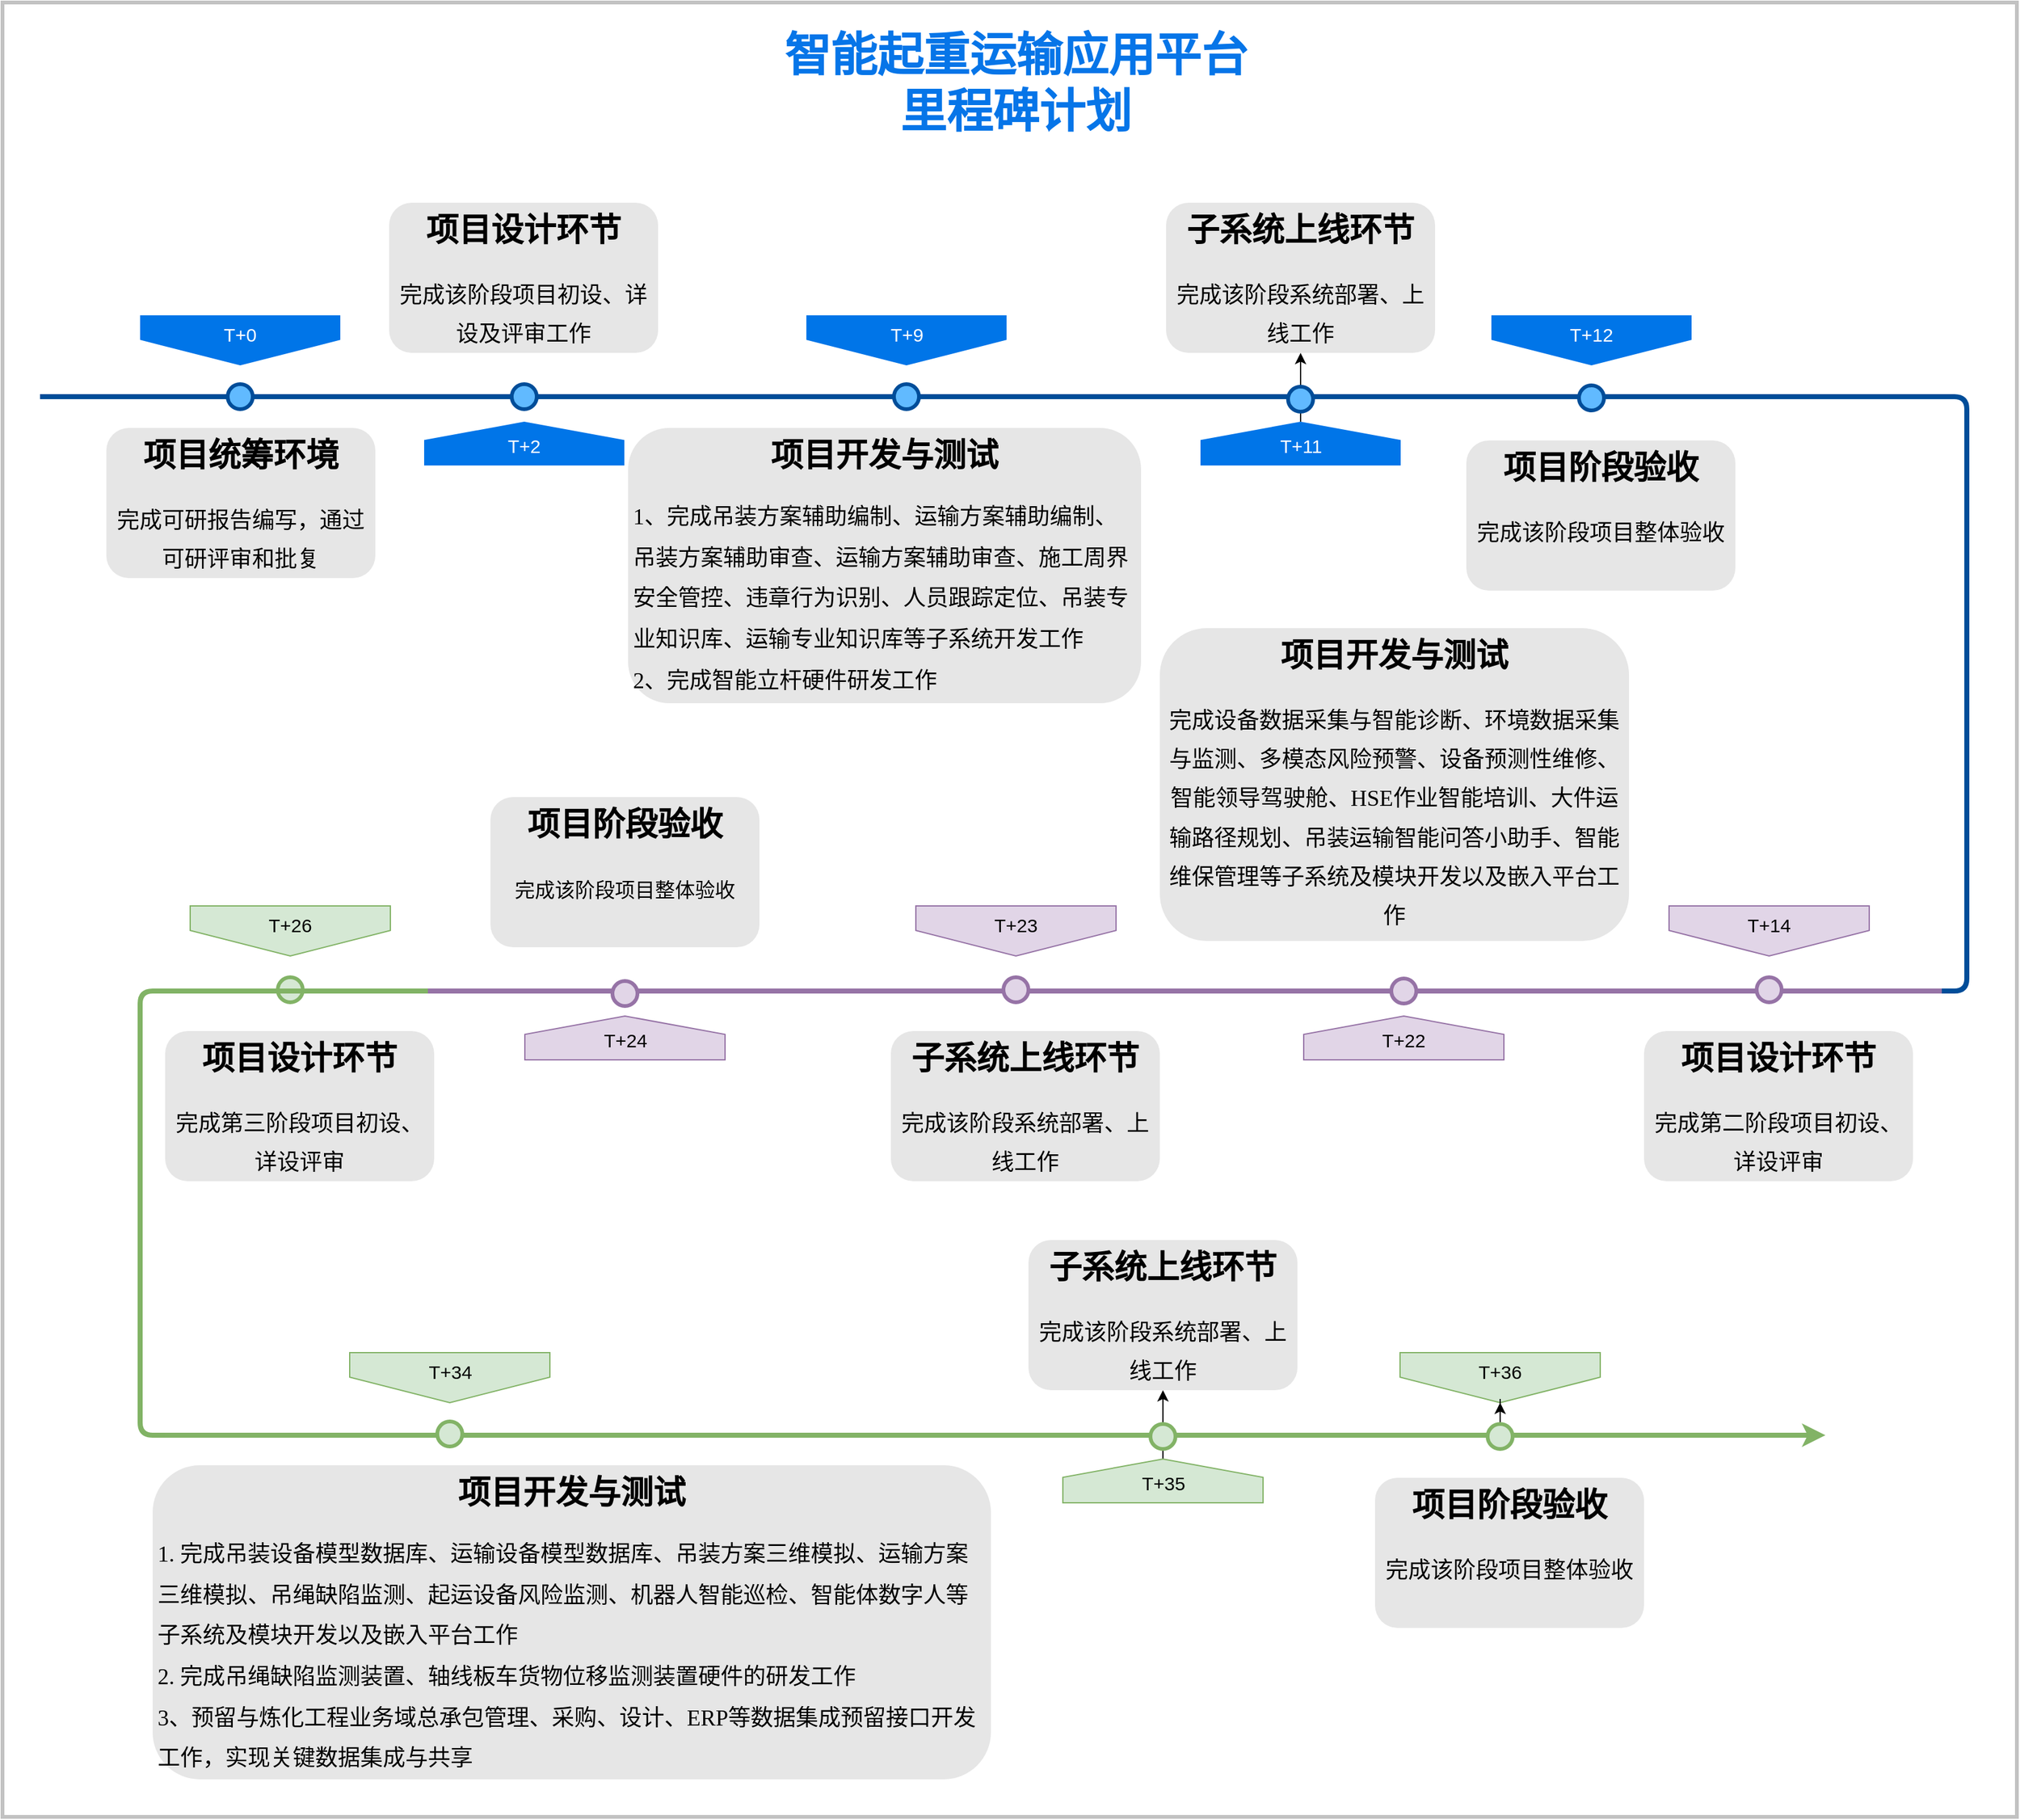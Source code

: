 <mxfile version="27.0.6">
  <diagram name="Page-1" id="82e54ff1-d628-8f03-85c4-9753963a91cd">
    <mxGraphModel dx="2177" dy="1597" grid="1" gridSize="10" guides="1" tooltips="1" connect="1" arrows="1" fold="1" page="1" pageScale="1" pageWidth="1100" pageHeight="850" background="none" math="0" shadow="0">
      <root>
        <mxCell id="0" />
        <mxCell id="1" parent="0" />
        <mxCell id="SHuIpdKcT1kZriQsqeFp-46" value="" style="rounded=0;whiteSpace=wrap;html=1;strokeColor=light-dark(#c2c2c2, #ededed);strokeWidth=3;" vertex="1" parent="1">
          <mxGeometry x="10" y="90" width="1610" height="1450" as="geometry" />
        </mxCell>
        <mxCell id="4ec97bd9e5d20128-1" value="" style="line;strokeWidth=4;html=1;fillColor=none;fontSize=28;fontColor=#004D99;strokeColor=#004D99;" parent="1" vertex="1">
          <mxGeometry x="40" y="400" width="1390" height="10" as="geometry" />
        </mxCell>
        <mxCell id="4ec97bd9e5d20128-5" value="T+0" style="shape=offPageConnector;whiteSpace=wrap;html=1;fillColor=#0075E8;fontSize=15;fontColor=#FFFFFF;size=0.509;verticalAlign=top;strokeColor=none;" parent="1" vertex="1">
          <mxGeometry x="120" y="340" width="160" height="40" as="geometry" />
        </mxCell>
        <mxCell id="4ec97bd9e5d20128-6" value="&lt;span&gt;T+9&lt;/span&gt;" style="shape=offPageConnector;whiteSpace=wrap;html=1;fillColor=#0075E8;fontSize=15;fontColor=#FFFFFF;size=0.509;verticalAlign=top;strokeColor=none;" parent="1" vertex="1">
          <mxGeometry x="652.5" y="340" width="160" height="40" as="geometry" />
        </mxCell>
        <mxCell id="4ec97bd9e5d20128-7" value="&lt;span&gt;T+2&lt;/span&gt;" style="shape=offPageConnector;whiteSpace=wrap;html=1;fillColor=#0075E8;fontSize=15;fontColor=#FFFFFF;size=0.418;flipV=1;verticalAlign=bottom;strokeColor=none;spacingBottom=4;" parent="1" vertex="1">
          <mxGeometry x="347" y="425" width="160" height="35" as="geometry" />
        </mxCell>
        <mxCell id="SHuIpdKcT1kZriQsqeFp-10" value="" style="edgeStyle=orthogonalEdgeStyle;rounded=0;orthogonalLoop=1;jettySize=auto;html=1;" edge="1" parent="1" source="4ec97bd9e5d20128-8" target="4ec97bd9e5d20128-18">
          <mxGeometry relative="1" as="geometry" />
        </mxCell>
        <mxCell id="4ec97bd9e5d20128-8" value="&lt;span&gt;T+11&lt;/span&gt;" style="shape=offPageConnector;whiteSpace=wrap;html=1;fillColor=#0075E8;fontSize=15;fontColor=#FFFFFF;size=0.418;flipV=1;verticalAlign=bottom;strokeColor=none;spacingBottom=4;" parent="1" vertex="1">
          <mxGeometry x="967.5" y="425" width="160" height="35" as="geometry" />
        </mxCell>
        <mxCell id="4ec97bd9e5d20128-9" value="" style="ellipse;whiteSpace=wrap;html=1;fillColor=#61BAFF;fontSize=28;fontColor=#004D99;strokeWidth=3;strokeColor=#004D99;" parent="1" vertex="1">
          <mxGeometry x="190" y="395" width="20" height="20" as="geometry" />
        </mxCell>
        <mxCell id="4ec97bd9e5d20128-10" value="" style="ellipse;whiteSpace=wrap;html=1;fillColor=#61BAFF;fontSize=28;fontColor=#004D99;strokeWidth=3;strokeColor=#004D99;" parent="1" vertex="1">
          <mxGeometry x="417" y="395" width="20" height="20" as="geometry" />
        </mxCell>
        <mxCell id="4ec97bd9e5d20128-11" value="" style="ellipse;whiteSpace=wrap;html=1;fillColor=#61BAFF;fontSize=28;fontColor=#004D99;strokeWidth=3;strokeColor=#004D99;" parent="1" vertex="1">
          <mxGeometry x="722.5" y="395" width="20" height="20" as="geometry" />
        </mxCell>
        <mxCell id="4ec97bd9e5d20128-13" value="" style="ellipse;whiteSpace=wrap;html=1;fillColor=#61BAFF;fontSize=28;fontColor=#004D99;strokeWidth=3;strokeColor=#004D99;" parent="1" vertex="1">
          <mxGeometry x="1037.5" y="397" width="20" height="20" as="geometry" />
        </mxCell>
        <mxCell id="4ec97bd9e5d20128-14" value="&lt;h1&gt;项目统筹环境&lt;/h1&gt;&lt;h1&gt;&lt;span style=&quot;font-family: 仿宋; text-align: start; text-indent: 44pt; background-color: transparent; color: light-dark(rgb(0, 0, 0), rgb(237, 237, 237)); font-weight: normal;&quot;&gt;&lt;font style=&quot;font-size: 18px;&quot;&gt;完成可研报告编写，通过可研评审和批复&lt;/font&gt;&lt;/span&gt;&lt;/h1&gt;" style="text;html=1;spacing=5;spacingTop=-20;whiteSpace=wrap;overflow=hidden;strokeColor=none;strokeWidth=3;fillColor=#E6E6E6;fontSize=13;fontColor=#000000;align=center;rounded=1;" parent="1" vertex="1">
          <mxGeometry x="93" y="430" width="215" height="120" as="geometry" />
        </mxCell>
        <mxCell id="4ec97bd9e5d20128-16" value="&lt;h1&gt;项目设计环节&lt;/h1&gt;&lt;h1&gt;&lt;span style=&quot;font-family: 仿宋; text-align: start; text-indent: 44pt; background-color: transparent; color: light-dark(rgb(0, 0, 0), rgb(237, 237, 237)); font-weight: normal;&quot;&gt;&lt;font style=&quot;font-size: 18px;&quot;&gt;完成该阶段项目初设、详设及评审工作&lt;/font&gt;&lt;/span&gt;&lt;/h1&gt;" style="text;html=1;spacing=5;spacingTop=-20;whiteSpace=wrap;overflow=hidden;strokeColor=none;strokeWidth=3;fillColor=#E6E6E6;fontSize=13;fontColor=#000000;align=center;rounded=1;" parent="1" vertex="1">
          <mxGeometry x="319" y="250" width="215" height="120" as="geometry" />
        </mxCell>
        <mxCell id="4ec97bd9e5d20128-17" value="&lt;h1&gt;项目开发与测试&lt;/h1&gt;&lt;p style=&quot;margin-top: 0pt; margin-bottom: 0pt; line-height: 23pt; font-family: 宋体; text-align: start;&quot; class=&quot;p&quot;&gt;&lt;font style=&quot;font-size: 18px;&quot;&gt;&lt;span style=&quot;font-family: 仿宋;&quot;&gt;1、&lt;/span&gt;&lt;span style=&quot;font-family: 仿宋;&quot;&gt;完成吊装方案辅助编制、运输方案辅助编制、吊装方案辅助审查、运输方案辅助审查、施工周界安全管控、违章行为识别、人员跟踪定位、吊装专业知识库、运输专业知识库等子系统开发工作&lt;/span&gt;&lt;span style=&quot;font-family: 仿宋;&quot;&gt;&lt;/span&gt;&lt;/font&gt;&lt;/p&gt;&lt;p style=&quot;margin-top: 0pt; margin-bottom: 0pt; line-height: 23pt; font-family: 宋体; text-align: start;&quot; class=&quot;p&quot;&gt;&lt;span style=&quot;font-family: 仿宋;&quot;&gt;&lt;font style=&quot;font-size: 18px;&quot;&gt;2、完成智能立杆硬件研发工作&lt;/font&gt;&lt;/span&gt;&lt;/p&gt;" style="text;html=1;spacing=5;spacingTop=-20;whiteSpace=wrap;overflow=hidden;strokeColor=none;strokeWidth=3;fillColor=#E6E6E6;fontSize=13;fontColor=#000000;align=center;rounded=1;" parent="1" vertex="1">
          <mxGeometry x="510" y="430" width="410" height="220" as="geometry" />
        </mxCell>
        <mxCell id="4ec97bd9e5d20128-18" value="&lt;h1&gt;子系统上线环节&lt;/h1&gt;&lt;h1&gt;&lt;span style=&quot;font-family: 仿宋; text-align: start; text-indent: 44pt; background-color: transparent; color: light-dark(rgb(0, 0, 0), rgb(237, 237, 237)); font-weight: normal;&quot;&gt;&lt;font style=&quot;font-size: 18px;&quot;&gt;完成该阶段系统部署、上线工作&lt;/font&gt;&lt;/span&gt;&lt;/h1&gt;" style="text;html=1;spacing=5;spacingTop=-20;whiteSpace=wrap;overflow=hidden;strokeColor=none;strokeWidth=3;fillColor=#E6E6E6;fontSize=13;fontColor=#000000;align=center;rounded=1;" parent="1" vertex="1">
          <mxGeometry x="940" y="250" width="215" height="120" as="geometry" />
        </mxCell>
        <mxCell id="SHuIpdKcT1kZriQsqeFp-2" value="&lt;span&gt;T+12&lt;/span&gt;" style="shape=offPageConnector;whiteSpace=wrap;html=1;fillColor=#0075E8;fontSize=15;fontColor=#FFFFFF;size=0.509;verticalAlign=top;strokeColor=none;" vertex="1" parent="1">
          <mxGeometry x="1200" y="340" width="160" height="40" as="geometry" />
        </mxCell>
        <mxCell id="SHuIpdKcT1kZriQsqeFp-3" value="" style="ellipse;whiteSpace=wrap;html=1;fillColor=#61BAFF;fontSize=28;fontColor=#004D99;strokeWidth=3;strokeColor=#004D99;" vertex="1" parent="1">
          <mxGeometry x="1270" y="396" width="20" height="20" as="geometry" />
        </mxCell>
        <mxCell id="SHuIpdKcT1kZriQsqeFp-4" value="&lt;h1&gt;项目阶段验收&lt;/h1&gt;&lt;h1&gt;&lt;span style=&quot;font-family: 仿宋; font-weight: 400; text-align: start; text-indent: 44pt; background-color: transparent; color: light-dark(rgb(0, 0, 0), rgb(237, 237, 237));&quot;&gt;&lt;font style=&quot;font-size: 18px;&quot;&gt;完成该阶段项目整体验收&lt;/font&gt;&lt;/span&gt;&lt;/h1&gt;" style="text;html=1;spacing=5;spacingTop=-20;whiteSpace=wrap;overflow=hidden;strokeColor=none;strokeWidth=3;fillColor=#E6E6E6;fontSize=13;fontColor=#000000;align=center;rounded=1;" vertex="1" parent="1">
          <mxGeometry x="1180" y="440" width="215" height="120" as="geometry" />
        </mxCell>
        <mxCell id="SHuIpdKcT1kZriQsqeFp-6" value="" style="line;strokeWidth=4;html=1;fillColor=#e1d5e7;fontSize=28;strokeColor=#9673a6;" vertex="1" parent="1">
          <mxGeometry x="350" y="875" width="1210" height="10" as="geometry" />
        </mxCell>
        <mxCell id="SHuIpdKcT1kZriQsqeFp-7" value="&lt;span&gt;T+14&lt;/span&gt;" style="shape=offPageConnector;whiteSpace=wrap;html=1;fillColor=#e1d5e7;fontSize=15;size=0.509;verticalAlign=top;strokeColor=#9673a6;" vertex="1" parent="1">
          <mxGeometry x="1342" y="812" width="160" height="40" as="geometry" />
        </mxCell>
        <mxCell id="SHuIpdKcT1kZriQsqeFp-8" value="" style="ellipse;whiteSpace=wrap;html=1;fillColor=#e1d5e7;fontSize=28;strokeWidth=3;strokeColor=#9673a6;" vertex="1" parent="1">
          <mxGeometry x="1412" y="869" width="20" height="20" as="geometry" />
        </mxCell>
        <mxCell id="SHuIpdKcT1kZriQsqeFp-9" value="&lt;h1&gt;项目设计环节&lt;/h1&gt;&lt;h1&gt;&lt;span style=&quot;font-family: 仿宋; font-weight: 400; text-align: start; text-indent: 44pt; background-color: transparent; color: light-dark(rgb(0, 0, 0), rgb(237, 237, 237));&quot;&gt;&lt;font style=&quot;font-size: 18px;&quot;&gt;完成第二阶段项目初设、详设评审&lt;/font&gt;&lt;/span&gt;&lt;/h1&gt;" style="text;html=1;spacing=5;spacingTop=-20;whiteSpace=wrap;overflow=hidden;strokeColor=none;strokeWidth=3;fillColor=#E6E6E6;fontSize=13;fontColor=#000000;align=center;rounded=1;" vertex="1" parent="1">
          <mxGeometry x="1322" y="912" width="215" height="120" as="geometry" />
        </mxCell>
        <mxCell id="SHuIpdKcT1kZriQsqeFp-11" value="&lt;h1&gt;项目开发与测试&lt;/h1&gt;&lt;h1&gt;&lt;font style=&quot;font-size: 18px;&quot;&gt;&lt;span style=&quot;text-align: start; text-indent: 44pt; background-color: transparent; color: light-dark(rgb(0, 0, 0), rgb(237, 237, 237)); font-weight: normal; font-family: 仿宋;&quot;&gt;完成设备数据采&lt;/span&gt;&lt;span style=&quot;text-align: start; text-indent: 44pt; background-color: transparent; color: light-dark(rgb(0, 0, 0), rgb(237, 237, 237)); font-weight: normal; font-family: 仿宋;&quot;&gt;集&lt;/span&gt;&lt;span style=&quot;text-align: start; text-indent: 44pt; background-color: transparent; color: light-dark(rgb(0, 0, 0), rgb(237, 237, 237)); font-weight: normal; font-family: 仿宋;&quot;&gt;与智能诊断、环境数据采集与监测&lt;/span&gt;&lt;span style=&quot;text-align: start; text-indent: 44pt; background-color: transparent; color: light-dark(rgb(0, 0, 0), rgb(237, 237, 237)); font-weight: normal; font-family: 仿宋;&quot;&gt;、多模态风险预警、&lt;/span&gt;&lt;span style=&quot;text-align: start; text-indent: 44pt; background-color: transparent; color: light-dark(rgb(0, 0, 0), rgb(237, 237, 237)); font-weight: normal; font-family: 仿宋;&quot;&gt;设备&lt;/span&gt;&lt;span style=&quot;text-align: start; text-indent: 44pt; background-color: transparent; color: light-dark(rgb(0, 0, 0), rgb(237, 237, 237)); font-weight: normal; font-family: 仿宋;&quot;&gt;预测性&lt;/span&gt;&lt;span style=&quot;text-align: start; text-indent: 44pt; background-color: transparent; color: light-dark(rgb(0, 0, 0), rgb(237, 237, 237)); font-weight: normal; font-family: 仿宋;&quot;&gt;维修&lt;/span&gt;&lt;span style=&quot;text-align: start; text-indent: 44pt; background-color: transparent; color: light-dark(rgb(0, 0, 0), rgb(237, 237, 237)); font-weight: normal; font-family: 仿宋;&quot;&gt;、&lt;/span&gt;&lt;span style=&quot;text-align: start; text-indent: 44pt; background-color: transparent; color: light-dark(rgb(0, 0, 0), rgb(237, 237, 237)); font-weight: normal; font-family: 仿宋;&quot;&gt;智能领导驾驶舱&lt;/span&gt;&lt;span style=&quot;text-align: start; text-indent: 44pt; background-color: transparent; color: light-dark(rgb(0, 0, 0), rgb(237, 237, 237)); font-weight: normal; font-family: 仿宋;&quot;&gt;&lt;font face=&quot;仿宋&quot;&gt;、&lt;/font&gt;HSE作业智能培训&lt;/span&gt;&lt;span style=&quot;text-align: start; text-indent: 44pt; background-color: transparent; color: light-dark(rgb(0, 0, 0), rgb(237, 237, 237)); font-weight: normal; font-family: 仿宋;&quot;&gt;、大件运输路径规划、吊装运输智能问答&lt;/span&gt;&lt;span style=&quot;text-align: start; text-indent: 44pt; background-color: transparent; color: light-dark(rgb(0, 0, 0), rgb(237, 237, 237)); font-weight: normal; font-family: 仿宋;&quot;&gt;小助手&lt;/span&gt;&lt;span style=&quot;text-align: start; text-indent: 44pt; background-color: transparent; color: light-dark(rgb(0, 0, 0), rgb(237, 237, 237)); font-weight: normal; font-family: 仿宋;&quot;&gt;、智能维保管理&lt;/span&gt;&lt;span style=&quot;text-align: start; text-indent: 44pt; background-color: transparent; color: light-dark(rgb(0, 0, 0), rgb(237, 237, 237)); font-weight: normal; font-family: 仿宋;&quot;&gt;等子系统及模块开&lt;/span&gt;&lt;span style=&quot;text-align: start; text-indent: 44pt; background-color: transparent; color: light-dark(rgb(0, 0, 0), rgb(237, 237, 237)); font-weight: normal; font-family: 仿宋;&quot;&gt;发以及嵌入平台工作&lt;/span&gt;&lt;/font&gt;&lt;/h1&gt;" style="text;html=1;spacing=5;spacingTop=-20;whiteSpace=wrap;overflow=hidden;strokeColor=none;strokeWidth=3;fillColor=#E6E6E6;fontSize=13;fontColor=#000000;align=center;rounded=1;" vertex="1" parent="1">
          <mxGeometry x="935" y="590" width="375" height="250" as="geometry" />
        </mxCell>
        <mxCell id="SHuIpdKcT1kZriQsqeFp-12" value="&lt;span&gt;T+22&lt;/span&gt;" style="shape=offPageConnector;whiteSpace=wrap;html=1;fillColor=#e1d5e7;fontSize=15;size=0.418;flipV=1;verticalAlign=bottom;strokeColor=#9673a6;spacingBottom=4;" vertex="1" parent="1">
          <mxGeometry x="1050" y="900" width="160" height="35" as="geometry" />
        </mxCell>
        <mxCell id="SHuIpdKcT1kZriQsqeFp-13" value="" style="ellipse;whiteSpace=wrap;html=1;fillColor=#e1d5e7;fontSize=28;strokeWidth=3;strokeColor=#9673a6;" vertex="1" parent="1">
          <mxGeometry x="1120" y="870" width="20" height="20" as="geometry" />
        </mxCell>
        <mxCell id="SHuIpdKcT1kZriQsqeFp-16" style="edgeStyle=orthogonalEdgeStyle;rounded=1;orthogonalLoop=1;jettySize=auto;html=1;exitX=1;exitY=0.5;exitDx=0;exitDy=0;exitPerimeter=0;entryX=1;entryY=0.5;entryDx=0;entryDy=0;entryPerimeter=0;strokeWidth=4;strokeColor=light-dark(#004d99, #ededed);curved=0;endArrow=none;startFill=0;" edge="1" parent="1" source="4ec97bd9e5d20128-1" target="SHuIpdKcT1kZriQsqeFp-6">
          <mxGeometry relative="1" as="geometry" />
        </mxCell>
        <mxCell id="SHuIpdKcT1kZriQsqeFp-17" value="&lt;span&gt;T+23&lt;/span&gt;" style="shape=offPageConnector;whiteSpace=wrap;html=1;fillColor=#e1d5e7;fontSize=15;size=0.509;verticalAlign=top;strokeColor=#9673a6;" vertex="1" parent="1">
          <mxGeometry x="740" y="812" width="160" height="40" as="geometry" />
        </mxCell>
        <mxCell id="SHuIpdKcT1kZriQsqeFp-18" value="" style="ellipse;whiteSpace=wrap;html=1;fillColor=#e1d5e7;fontSize=28;strokeWidth=3;strokeColor=#9673a6;" vertex="1" parent="1">
          <mxGeometry x="810" y="869" width="20" height="20" as="geometry" />
        </mxCell>
        <mxCell id="SHuIpdKcT1kZriQsqeFp-19" value="&lt;h1&gt;子系统上线环节&lt;/h1&gt;&lt;h1&gt;&lt;span style=&quot;font-family: 仿宋; font-weight: 400; text-align: start; text-indent: 44pt; background-color: transparent; color: light-dark(rgb(0, 0, 0), rgb(237, 237, 237));&quot;&gt;&lt;font style=&quot;font-size: 18px;&quot;&gt;完成该阶段系统部署、上线工作&lt;/font&gt;&lt;/span&gt;&lt;/h1&gt;" style="text;html=1;spacing=5;spacingTop=-20;whiteSpace=wrap;overflow=hidden;strokeColor=none;strokeWidth=3;fillColor=#E6E6E6;fontSize=13;fontColor=#000000;align=center;rounded=1;" vertex="1" parent="1">
          <mxGeometry x="720" y="912" width="215" height="120" as="geometry" />
        </mxCell>
        <mxCell id="SHuIpdKcT1kZriQsqeFp-20" value="&lt;span&gt;T+24&lt;/span&gt;" style="shape=offPageConnector;whiteSpace=wrap;html=1;fillColor=#e1d5e7;fontSize=15;size=0.418;flipV=1;verticalAlign=bottom;strokeColor=#9673a6;spacingBottom=4;" vertex="1" parent="1">
          <mxGeometry x="427.5" y="900" width="160" height="35" as="geometry" />
        </mxCell>
        <mxCell id="SHuIpdKcT1kZriQsqeFp-21" value="" style="ellipse;whiteSpace=wrap;html=1;fillColor=#e1d5e7;fontSize=28;strokeWidth=3;strokeColor=#9673a6;" vertex="1" parent="1">
          <mxGeometry x="497.5" y="872" width="20" height="20" as="geometry" />
        </mxCell>
        <mxCell id="SHuIpdKcT1kZriQsqeFp-22" value="&lt;h1&gt;项目阶段验收&lt;/h1&gt;&lt;h1&gt;&lt;span style=&quot;font-weight: 400; text-align: start; text-indent: 44pt; background-color: transparent; color: light-dark(rgb(0, 0, 0), rgb(237, 237, 237)); font-family: 仿宋; font-size: 12pt;&quot;&gt;完成&lt;/span&gt;&lt;span style=&quot;font-weight: 400; text-align: start; text-indent: 44pt; background-color: transparent; color: light-dark(rgb(0, 0, 0), rgb(237, 237, 237)); font-family: 仿宋; font-size: 12pt;&quot;&gt;该阶段&lt;/span&gt;&lt;span style=&quot;font-weight: 400; text-align: start; text-indent: 44pt; background-color: transparent; color: light-dark(rgb(0, 0, 0), rgb(237, 237, 237)); font-family: 仿宋; font-size: 12pt;&quot;&gt;项目整体验收&lt;/span&gt;&lt;/h1&gt;" style="text;html=1;spacing=5;spacingTop=-20;whiteSpace=wrap;overflow=hidden;strokeColor=none;strokeWidth=3;fillColor=#E6E6E6;fontSize=13;fontColor=#000000;align=center;rounded=1;" vertex="1" parent="1">
          <mxGeometry x="400" y="725" width="215" height="120" as="geometry" />
        </mxCell>
        <mxCell id="SHuIpdKcT1kZriQsqeFp-23" value="" style="line;strokeWidth=4;html=1;fillColor=#d5e8d4;fontSize=28;strokeColor=#82b366;" vertex="1" parent="1">
          <mxGeometry x="140" y="1230" width="1260" height="10" as="geometry" />
        </mxCell>
        <mxCell id="SHuIpdKcT1kZriQsqeFp-24" value="&lt;span&gt;T+26&lt;/span&gt;" style="shape=offPageConnector;whiteSpace=wrap;html=1;fillColor=#d5e8d4;fontSize=15;size=0.509;verticalAlign=top;strokeColor=#82b366;" vertex="1" parent="1">
          <mxGeometry x="160" y="812" width="160" height="40" as="geometry" />
        </mxCell>
        <mxCell id="SHuIpdKcT1kZriQsqeFp-25" value="" style="ellipse;whiteSpace=wrap;html=1;fillColor=#d5e8d4;fontSize=28;strokeWidth=3;strokeColor=#82b366;" vertex="1" parent="1">
          <mxGeometry x="230" y="869" width="20" height="20" as="geometry" />
        </mxCell>
        <mxCell id="SHuIpdKcT1kZriQsqeFp-26" value="&lt;h1&gt;项目设计环节&lt;/h1&gt;&lt;h1&gt;&lt;span style=&quot;font-family: 仿宋; font-weight: 400; text-align: start; text-indent: 44pt; background-color: transparent; color: light-dark(rgb(0, 0, 0), rgb(237, 237, 237));&quot;&gt;&lt;font style=&quot;font-size: 18px;&quot;&gt;完成第三阶段项目初设、详设评审&lt;/font&gt;&lt;/span&gt;&lt;/h1&gt;" style="text;html=1;spacing=5;spacingTop=-20;whiteSpace=wrap;overflow=hidden;strokeColor=none;strokeWidth=3;fillColor=#E6E6E6;fontSize=13;fontColor=#000000;align=center;rounded=1;" vertex="1" parent="1">
          <mxGeometry x="140" y="912" width="215" height="120" as="geometry" />
        </mxCell>
        <mxCell id="SHuIpdKcT1kZriQsqeFp-30" style="edgeStyle=orthogonalEdgeStyle;rounded=1;orthogonalLoop=1;jettySize=auto;html=1;exitX=0;exitY=0.5;exitDx=0;exitDy=0;exitPerimeter=0;entryX=0;entryY=0.5;entryDx=0;entryDy=0;entryPerimeter=0;strokeColor=light-dark(#81b365, #ededed);strokeWidth=4;curved=0;endArrow=none;startFill=0;" edge="1" parent="1" source="SHuIpdKcT1kZriQsqeFp-6" target="SHuIpdKcT1kZriQsqeFp-23">
          <mxGeometry relative="1" as="geometry" />
        </mxCell>
        <mxCell id="SHuIpdKcT1kZriQsqeFp-31" value="&lt;span&gt;T+34&lt;/span&gt;" style="shape=offPageConnector;whiteSpace=wrap;html=1;fillColor=#d5e8d4;fontSize=15;size=0.509;verticalAlign=top;strokeColor=#82b366;" vertex="1" parent="1">
          <mxGeometry x="287.5" y="1169" width="160" height="40" as="geometry" />
        </mxCell>
        <mxCell id="SHuIpdKcT1kZriQsqeFp-32" value="" style="ellipse;whiteSpace=wrap;html=1;fillColor=#d5e8d4;fontSize=28;strokeWidth=3;strokeColor=#82b366;" vertex="1" parent="1">
          <mxGeometry x="357.5" y="1224" width="20" height="20" as="geometry" />
        </mxCell>
        <mxCell id="SHuIpdKcT1kZriQsqeFp-33" value="&lt;h1&gt;项目开发与测试&lt;/h1&gt;&lt;p style=&quot;margin-top: 0pt; margin-bottom: 0pt; line-height: 23pt; font-family: 宋体; text-align: start;&quot; class=&quot;p&quot;&gt;&lt;font style=&quot;font-size: 18px;&quot;&gt;&lt;span style=&quot;font-family: 仿宋;&quot;&gt;1.&amp;nbsp;&lt;/span&gt;&lt;span style=&quot;font-family: 仿宋;&quot;&gt;完成吊装&lt;/span&gt;&lt;span style=&quot;font-family: 仿宋;&quot;&gt;设备模型数据库&lt;/span&gt;&lt;span style=&quot;font-family: 仿宋;&quot;&gt;、运输&lt;/span&gt;&lt;span style=&quot;font-family: 仿宋;&quot;&gt;设备模型数据库&lt;/span&gt;&lt;span style=&quot;font-family: 仿宋;&quot;&gt;、&lt;/span&gt;&lt;span style=&quot;font-family: 仿宋;&quot;&gt;吊装&lt;/span&gt;&lt;span style=&quot;font-family: 仿宋;&quot;&gt;方案&lt;/span&gt;&lt;span style=&quot;font-family: 仿宋;&quot;&gt;三维&lt;/span&gt;&lt;span style=&quot;font-family: 仿宋;&quot;&gt;模拟、运输方案&lt;/span&gt;&lt;span style=&quot;font-family: 仿宋;&quot;&gt;三维&lt;/span&gt;&lt;span style=&quot;font-family: 仿宋;&quot;&gt;模拟、&lt;/span&gt;&lt;span style=&quot;font-family: 仿宋;&quot;&gt;吊绳缺陷监测&lt;/span&gt;&lt;span style=&quot;font-family: 仿宋;&quot;&gt;、起运设备&lt;/span&gt;&lt;span style=&quot;font-family: 仿宋;&quot;&gt;风险&lt;/span&gt;&lt;span style=&quot;font-family: 仿宋;&quot;&gt;监测、机器人智能巡检&lt;/span&gt;&lt;span style=&quot;font-family: 仿宋;&quot;&gt;、&lt;/span&gt;&lt;span style=&quot;font-family: 仿宋;&quot;&gt;智能体&lt;/span&gt;&lt;span style=&quot;font-family: 仿宋;&quot;&gt;数字人&lt;/span&gt;&lt;span style=&quot;font-family: 仿宋;&quot;&gt;等子系统及模块开&lt;/span&gt;&lt;span style=&quot;font-family: 仿宋;&quot;&gt;发以及嵌入平台工作&lt;/span&gt;&lt;span style=&quot;font-family: 仿宋;&quot;&gt;&lt;/span&gt;&lt;/font&gt;&lt;/p&gt;&lt;p style=&quot;margin-top: 0pt; margin-bottom: 0pt; line-height: 23pt; font-family: 宋体; text-align: start;&quot; class=&quot;p&quot;&gt;&lt;font style=&quot;font-size: 18px;&quot;&gt;&lt;span style=&quot;font-family: 仿宋;&quot;&gt;2.&amp;nbsp;&lt;/span&gt;&lt;span style=&quot;font-family: 仿宋;&quot;&gt;完成吊绳缺陷监测装置、轴线板车货物位移监测装置硬件的研发工作&lt;/span&gt;&lt;/font&gt;&lt;/p&gt;&lt;p style=&quot;text-indent: 0px; margin-top: 0pt; margin-bottom: 0pt; line-height: 23pt; font-family: 宋体; text-align: start;&quot; class=&quot;p&quot;&gt;&lt;font style=&quot;font-size: 18px;&quot;&gt;&lt;font style=&quot;font-family: 仿宋; text-indent: 44pt; background-color: transparent; color: light-dark(rgb(0, 0, 0), rgb(237, 237, 237));&quot; face=&quot;仿宋&quot;&gt;3、&lt;/font&gt;&lt;font style=&quot;font-family: 仿宋; text-indent: 44pt; background-color: transparent; color: light-dark(rgb(0, 0, 0), rgb(237, 237, 237));&quot; face=&quot;仿宋&quot;&gt;预留与炼化工程业务域总承包管理、采购、设计、&lt;/font&gt;&lt;font style=&quot;font-family: 仿宋; text-indent: 44pt; background-color: transparent; color: light-dark(rgb(0, 0, 0), rgb(237, 237, 237));&quot; face=&quot;仿宋&quot;&gt;ERP等数据集成预留接口开发工作，实现关键数据集成与共享&lt;/font&gt;&lt;/font&gt;&lt;/p&gt;" style="text;html=1;spacing=5;spacingTop=-20;whiteSpace=wrap;overflow=hidden;strokeColor=none;strokeWidth=3;fillColor=#E6E6E6;fontSize=13;fontColor=#000000;align=center;rounded=1;" vertex="1" parent="1">
          <mxGeometry x="130" y="1259" width="670" height="251" as="geometry" />
        </mxCell>
        <mxCell id="SHuIpdKcT1kZriQsqeFp-41" value="" style="edgeStyle=orthogonalEdgeStyle;rounded=0;orthogonalLoop=1;jettySize=auto;html=1;" edge="1" parent="1" source="SHuIpdKcT1kZriQsqeFp-34" target="SHuIpdKcT1kZriQsqeFp-36">
          <mxGeometry relative="1" as="geometry" />
        </mxCell>
        <mxCell id="SHuIpdKcT1kZriQsqeFp-34" value="&lt;span&gt;T+35&lt;/span&gt;" style="shape=offPageConnector;whiteSpace=wrap;html=1;fillColor=#d5e8d4;fontSize=15;size=0.418;flipV=1;verticalAlign=bottom;strokeColor=#82b366;spacingBottom=4;" vertex="1" parent="1">
          <mxGeometry x="857.5" y="1254" width="160" height="35" as="geometry" />
        </mxCell>
        <mxCell id="SHuIpdKcT1kZriQsqeFp-35" value="" style="ellipse;whiteSpace=wrap;html=1;fillColor=#d5e8d4;fontSize=28;strokeWidth=3;strokeColor=#82b366;" vertex="1" parent="1">
          <mxGeometry x="927.5" y="1226" width="20" height="20" as="geometry" />
        </mxCell>
        <mxCell id="SHuIpdKcT1kZriQsqeFp-36" value="&lt;h1&gt;子系统上线环节&lt;/h1&gt;&lt;h1&gt;&lt;span style=&quot;font-family: 仿宋; font-weight: 400; text-align: start; text-indent: 44pt; background-color: transparent; color: light-dark(rgb(0, 0, 0), rgb(237, 237, 237));&quot;&gt;&lt;font style=&quot;font-size: 18px;&quot;&gt;完成该阶段系统部署、上线工作&lt;/font&gt;&lt;/span&gt;&lt;/h1&gt;" style="text;html=1;spacing=5;spacingTop=-20;whiteSpace=wrap;overflow=hidden;strokeColor=none;strokeWidth=3;fillColor=#E6E6E6;fontSize=13;fontColor=#000000;align=center;rounded=1;" vertex="1" parent="1">
          <mxGeometry x="830" y="1079" width="215" height="120" as="geometry" />
        </mxCell>
        <mxCell id="SHuIpdKcT1kZriQsqeFp-37" value="&lt;span&gt;T+36&lt;/span&gt;" style="shape=offPageConnector;whiteSpace=wrap;html=1;fillColor=#d5e8d4;fontSize=15;size=0.509;verticalAlign=top;strokeColor=#82b366;" vertex="1" parent="1">
          <mxGeometry x="1127" y="1169" width="160" height="40" as="geometry" />
        </mxCell>
        <mxCell id="SHuIpdKcT1kZriQsqeFp-40" value="" style="edgeStyle=orthogonalEdgeStyle;rounded=0;orthogonalLoop=1;jettySize=auto;html=1;" edge="1" parent="1" source="SHuIpdKcT1kZriQsqeFp-38" target="SHuIpdKcT1kZriQsqeFp-37">
          <mxGeometry relative="1" as="geometry" />
        </mxCell>
        <mxCell id="SHuIpdKcT1kZriQsqeFp-38" value="" style="ellipse;whiteSpace=wrap;html=1;fillColor=#d5e8d4;fontSize=28;strokeWidth=3;strokeColor=#82b366;" vertex="1" parent="1">
          <mxGeometry x="1197" y="1226" width="20" height="20" as="geometry" />
        </mxCell>
        <mxCell id="SHuIpdKcT1kZriQsqeFp-39" value="&lt;h1&gt;项目阶段验收&lt;/h1&gt;&lt;h1&gt;&lt;font style=&quot;font-size: 18px;&quot;&gt;&lt;span style=&quot;font-weight: 400; text-align: start; text-indent: 44pt; background-color: transparent; color: light-dark(rgb(0, 0, 0), rgb(237, 237, 237)); font-family: 仿宋;&quot;&gt;完成&lt;/span&gt;&lt;span style=&quot;font-weight: 400; text-align: start; text-indent: 44pt; background-color: transparent; color: light-dark(rgb(0, 0, 0), rgb(237, 237, 237)); font-family: 仿宋;&quot;&gt;该阶段&lt;/span&gt;&lt;span style=&quot;font-weight: 400; text-align: start; text-indent: 44pt; background-color: transparent; color: light-dark(rgb(0, 0, 0), rgb(237, 237, 237)); font-family: 仿宋;&quot;&gt;项目整体验收&lt;/span&gt;&lt;/font&gt;&lt;/h1&gt;" style="text;html=1;spacing=5;spacingTop=-20;whiteSpace=wrap;overflow=hidden;strokeColor=none;strokeWidth=3;fillColor=#E6E6E6;fontSize=13;fontColor=#000000;align=center;rounded=1;" vertex="1" parent="1">
          <mxGeometry x="1107" y="1269" width="215" height="120" as="geometry" />
        </mxCell>
        <mxCell id="SHuIpdKcT1kZriQsqeFp-42" value="" style="endArrow=classic;html=1;rounded=0;strokeWidth=4;fillColor=#d5e8d4;strokeColor=#82b366;" edge="1" parent="1">
          <mxGeometry width="50" height="50" relative="1" as="geometry">
            <mxPoint x="1389" y="1235" as="sourcePoint" />
            <mxPoint x="1467" y="1235" as="targetPoint" />
          </mxGeometry>
        </mxCell>
        <mxCell id="SHuIpdKcT1kZriQsqeFp-47" value="&lt;font style=&quot;font-size: 37px; color: light-dark(rgb(6, 117, 232), rgb(237, 237, 237));&quot;&gt;&lt;b&gt;智能起重运输应用平台&lt;br&gt;里程碑计划&lt;/b&gt;&lt;/font&gt;" style="text;html=1;align=center;verticalAlign=middle;whiteSpace=wrap;rounded=0;" vertex="1" parent="1">
          <mxGeometry x="490" y="120" width="660" height="70" as="geometry" />
        </mxCell>
      </root>
    </mxGraphModel>
  </diagram>
</mxfile>
